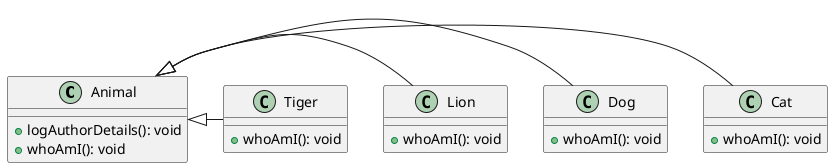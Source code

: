 @startuml

' interface Shape{
'     +getArea(): double
' }

' Shape <|.. Triangle
' Shape <|.. Circle
' Shape <|.. Rectangle
' Shape <|.. Pentagon


class Animal {
    + logAuthorDetails(): void
    + whoAmI(): void
}

class Cat {
    + whoAmI(): void
}

class Lion {
    + whoAmI(): void
}

class Tiger {
    + whoAmI(): void
}

class Dog {
    + whoAmI(): void
}

Animal <|- Cat

Animal <|- Dog

Animal <|- Lion

Animal <|- Tiger

@enduml